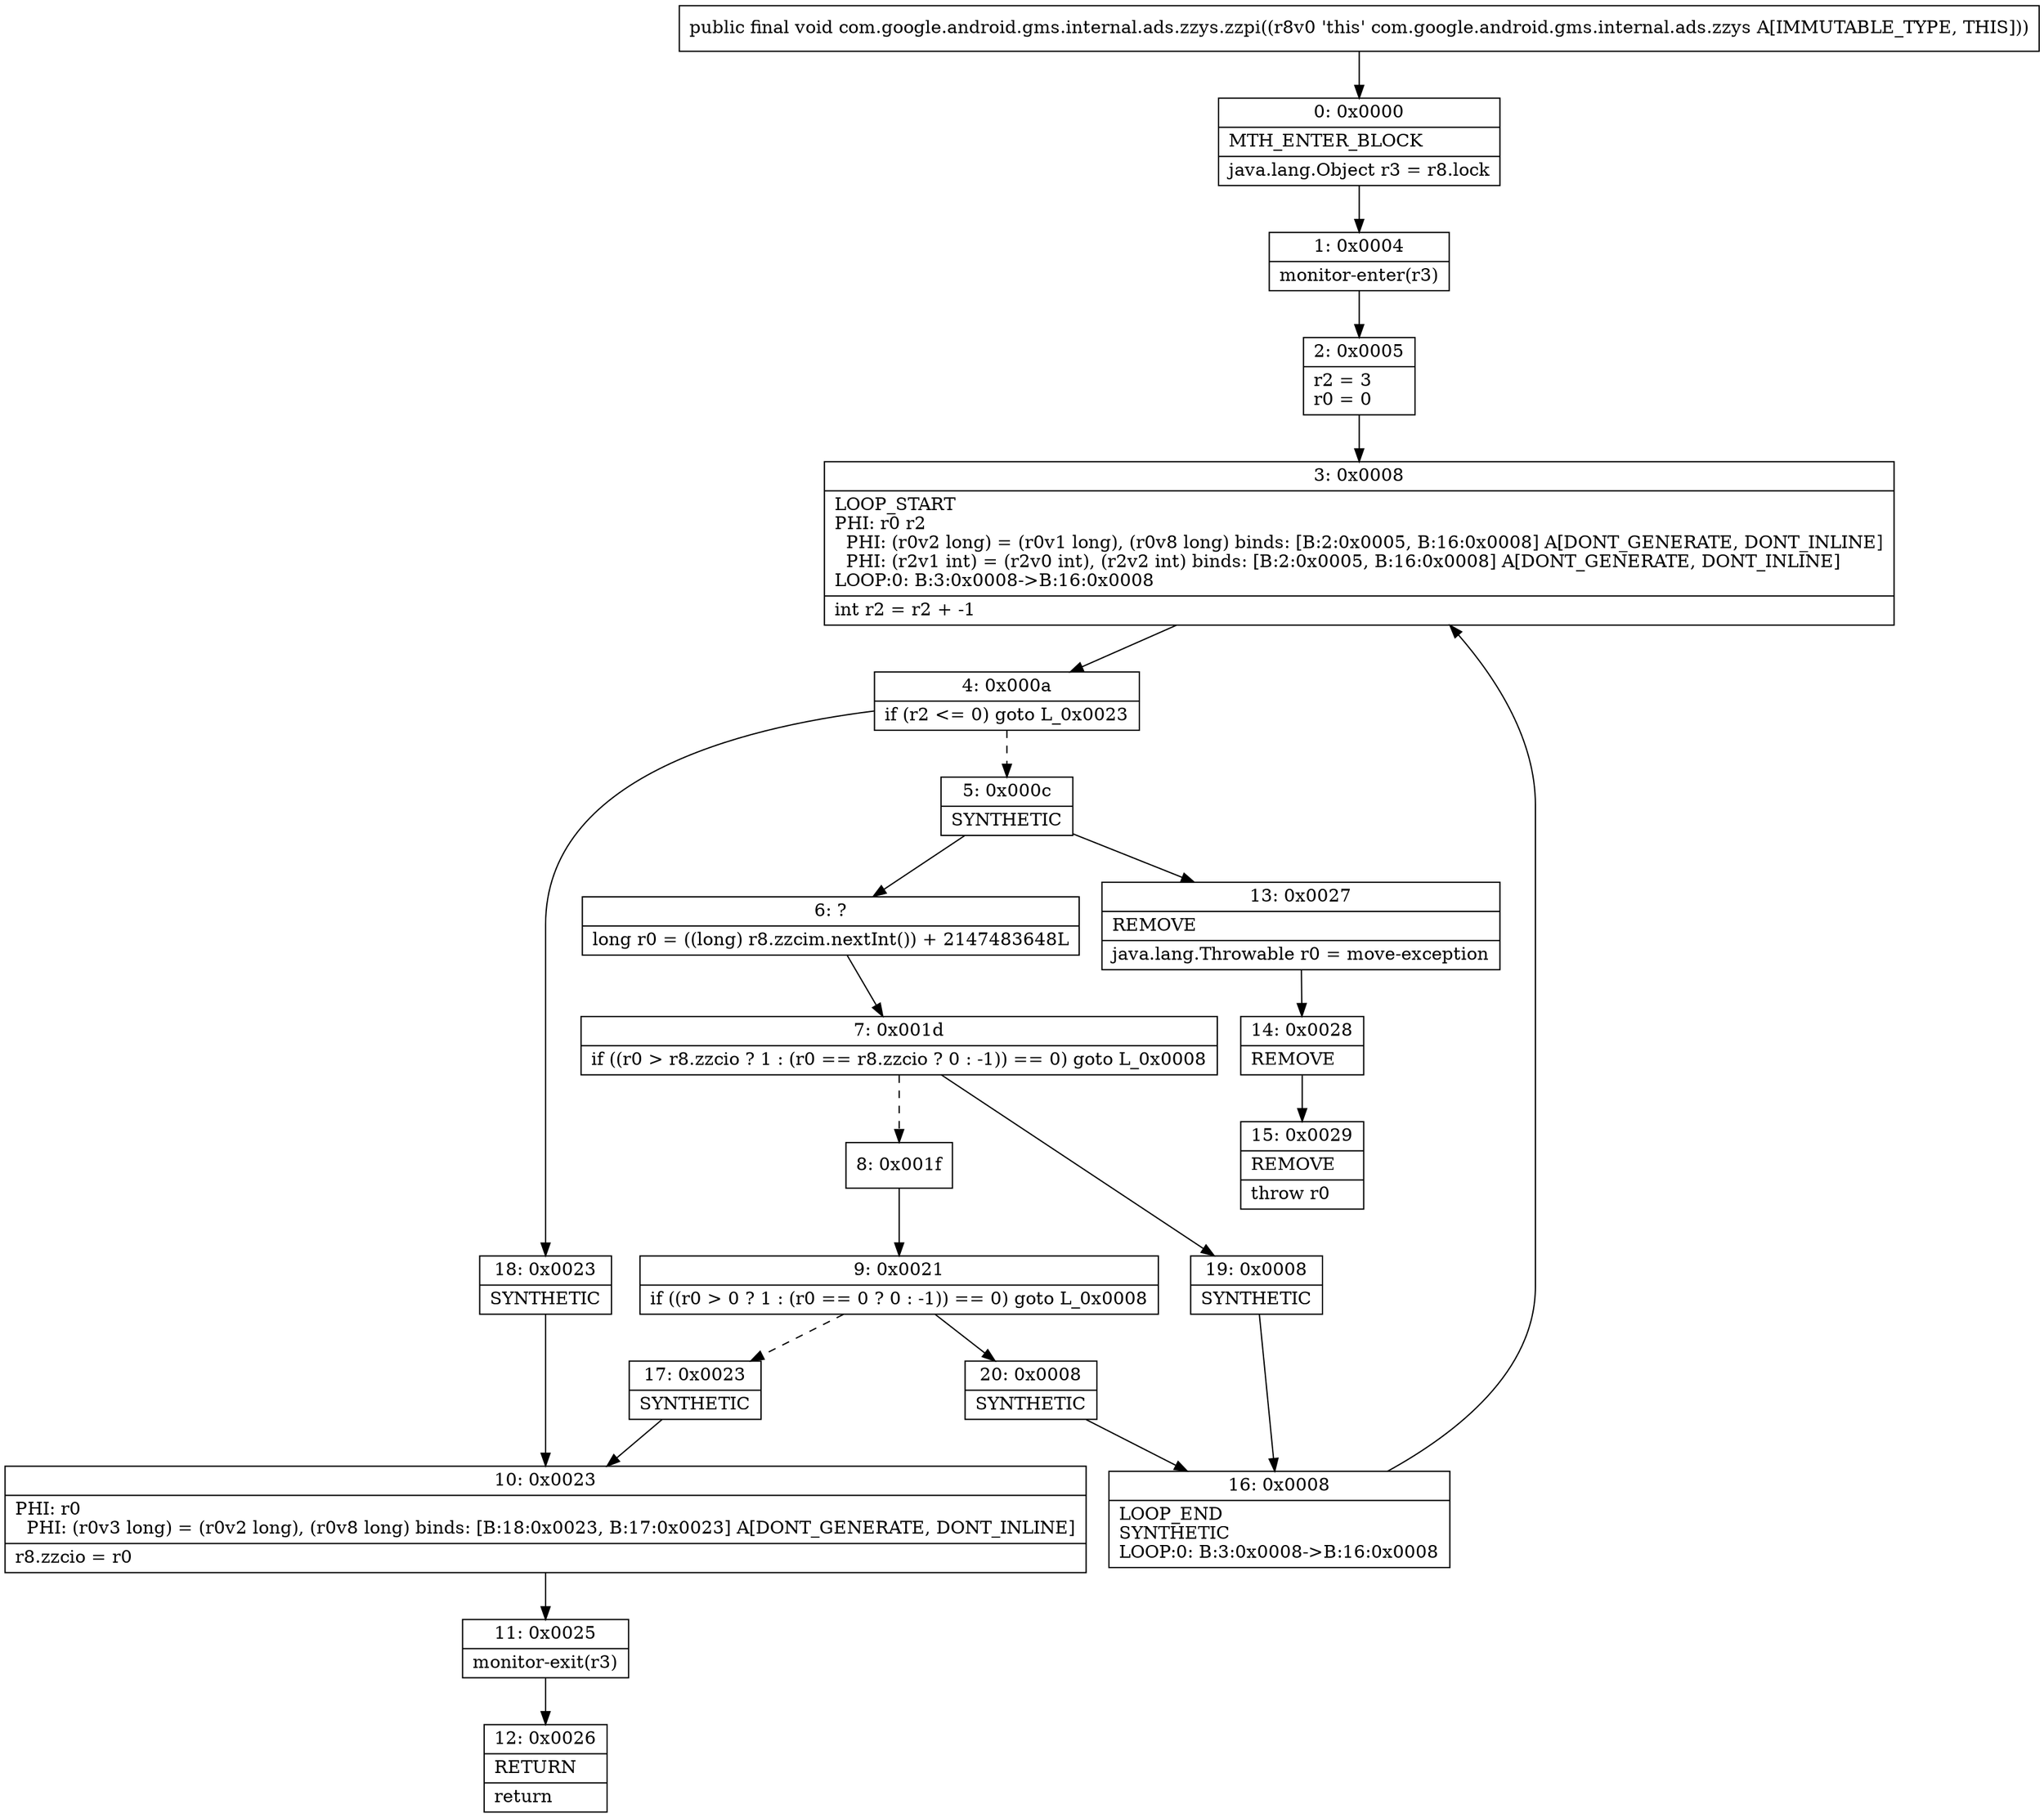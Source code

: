 digraph "CFG forcom.google.android.gms.internal.ads.zzys.zzpi()V" {
Node_0 [shape=record,label="{0\:\ 0x0000|MTH_ENTER_BLOCK\l|java.lang.Object r3 = r8.lock\l}"];
Node_1 [shape=record,label="{1\:\ 0x0004|monitor\-enter(r3)\l}"];
Node_2 [shape=record,label="{2\:\ 0x0005|r2 = 3\lr0 = 0\l}"];
Node_3 [shape=record,label="{3\:\ 0x0008|LOOP_START\lPHI: r0 r2 \l  PHI: (r0v2 long) = (r0v1 long), (r0v8 long) binds: [B:2:0x0005, B:16:0x0008] A[DONT_GENERATE, DONT_INLINE]\l  PHI: (r2v1 int) = (r2v0 int), (r2v2 int) binds: [B:2:0x0005, B:16:0x0008] A[DONT_GENERATE, DONT_INLINE]\lLOOP:0: B:3:0x0008\-\>B:16:0x0008\l|int r2 = r2 + \-1\l}"];
Node_4 [shape=record,label="{4\:\ 0x000a|if (r2 \<= 0) goto L_0x0023\l}"];
Node_5 [shape=record,label="{5\:\ 0x000c|SYNTHETIC\l}"];
Node_6 [shape=record,label="{6\:\ ?|long r0 = ((long) r8.zzcim.nextInt()) + 2147483648L\l}"];
Node_7 [shape=record,label="{7\:\ 0x001d|if ((r0 \> r8.zzcio ? 1 : (r0 == r8.zzcio ? 0 : \-1)) == 0) goto L_0x0008\l}"];
Node_8 [shape=record,label="{8\:\ 0x001f}"];
Node_9 [shape=record,label="{9\:\ 0x0021|if ((r0 \> 0 ? 1 : (r0 == 0 ? 0 : \-1)) == 0) goto L_0x0008\l}"];
Node_10 [shape=record,label="{10\:\ 0x0023|PHI: r0 \l  PHI: (r0v3 long) = (r0v2 long), (r0v8 long) binds: [B:18:0x0023, B:17:0x0023] A[DONT_GENERATE, DONT_INLINE]\l|r8.zzcio = r0\l}"];
Node_11 [shape=record,label="{11\:\ 0x0025|monitor\-exit(r3)\l}"];
Node_12 [shape=record,label="{12\:\ 0x0026|RETURN\l|return\l}"];
Node_13 [shape=record,label="{13\:\ 0x0027|REMOVE\l|java.lang.Throwable r0 = move\-exception\l}"];
Node_14 [shape=record,label="{14\:\ 0x0028|REMOVE\l}"];
Node_15 [shape=record,label="{15\:\ 0x0029|REMOVE\l|throw r0\l}"];
Node_16 [shape=record,label="{16\:\ 0x0008|LOOP_END\lSYNTHETIC\lLOOP:0: B:3:0x0008\-\>B:16:0x0008\l}"];
Node_17 [shape=record,label="{17\:\ 0x0023|SYNTHETIC\l}"];
Node_18 [shape=record,label="{18\:\ 0x0023|SYNTHETIC\l}"];
Node_19 [shape=record,label="{19\:\ 0x0008|SYNTHETIC\l}"];
Node_20 [shape=record,label="{20\:\ 0x0008|SYNTHETIC\l}"];
MethodNode[shape=record,label="{public final void com.google.android.gms.internal.ads.zzys.zzpi((r8v0 'this' com.google.android.gms.internal.ads.zzys A[IMMUTABLE_TYPE, THIS])) }"];
MethodNode -> Node_0;
Node_0 -> Node_1;
Node_1 -> Node_2;
Node_2 -> Node_3;
Node_3 -> Node_4;
Node_4 -> Node_5[style=dashed];
Node_4 -> Node_18;
Node_5 -> Node_6;
Node_5 -> Node_13;
Node_6 -> Node_7;
Node_7 -> Node_8[style=dashed];
Node_7 -> Node_19;
Node_8 -> Node_9;
Node_9 -> Node_17[style=dashed];
Node_9 -> Node_20;
Node_10 -> Node_11;
Node_11 -> Node_12;
Node_13 -> Node_14;
Node_14 -> Node_15;
Node_16 -> Node_3;
Node_17 -> Node_10;
Node_18 -> Node_10;
Node_19 -> Node_16;
Node_20 -> Node_16;
}

